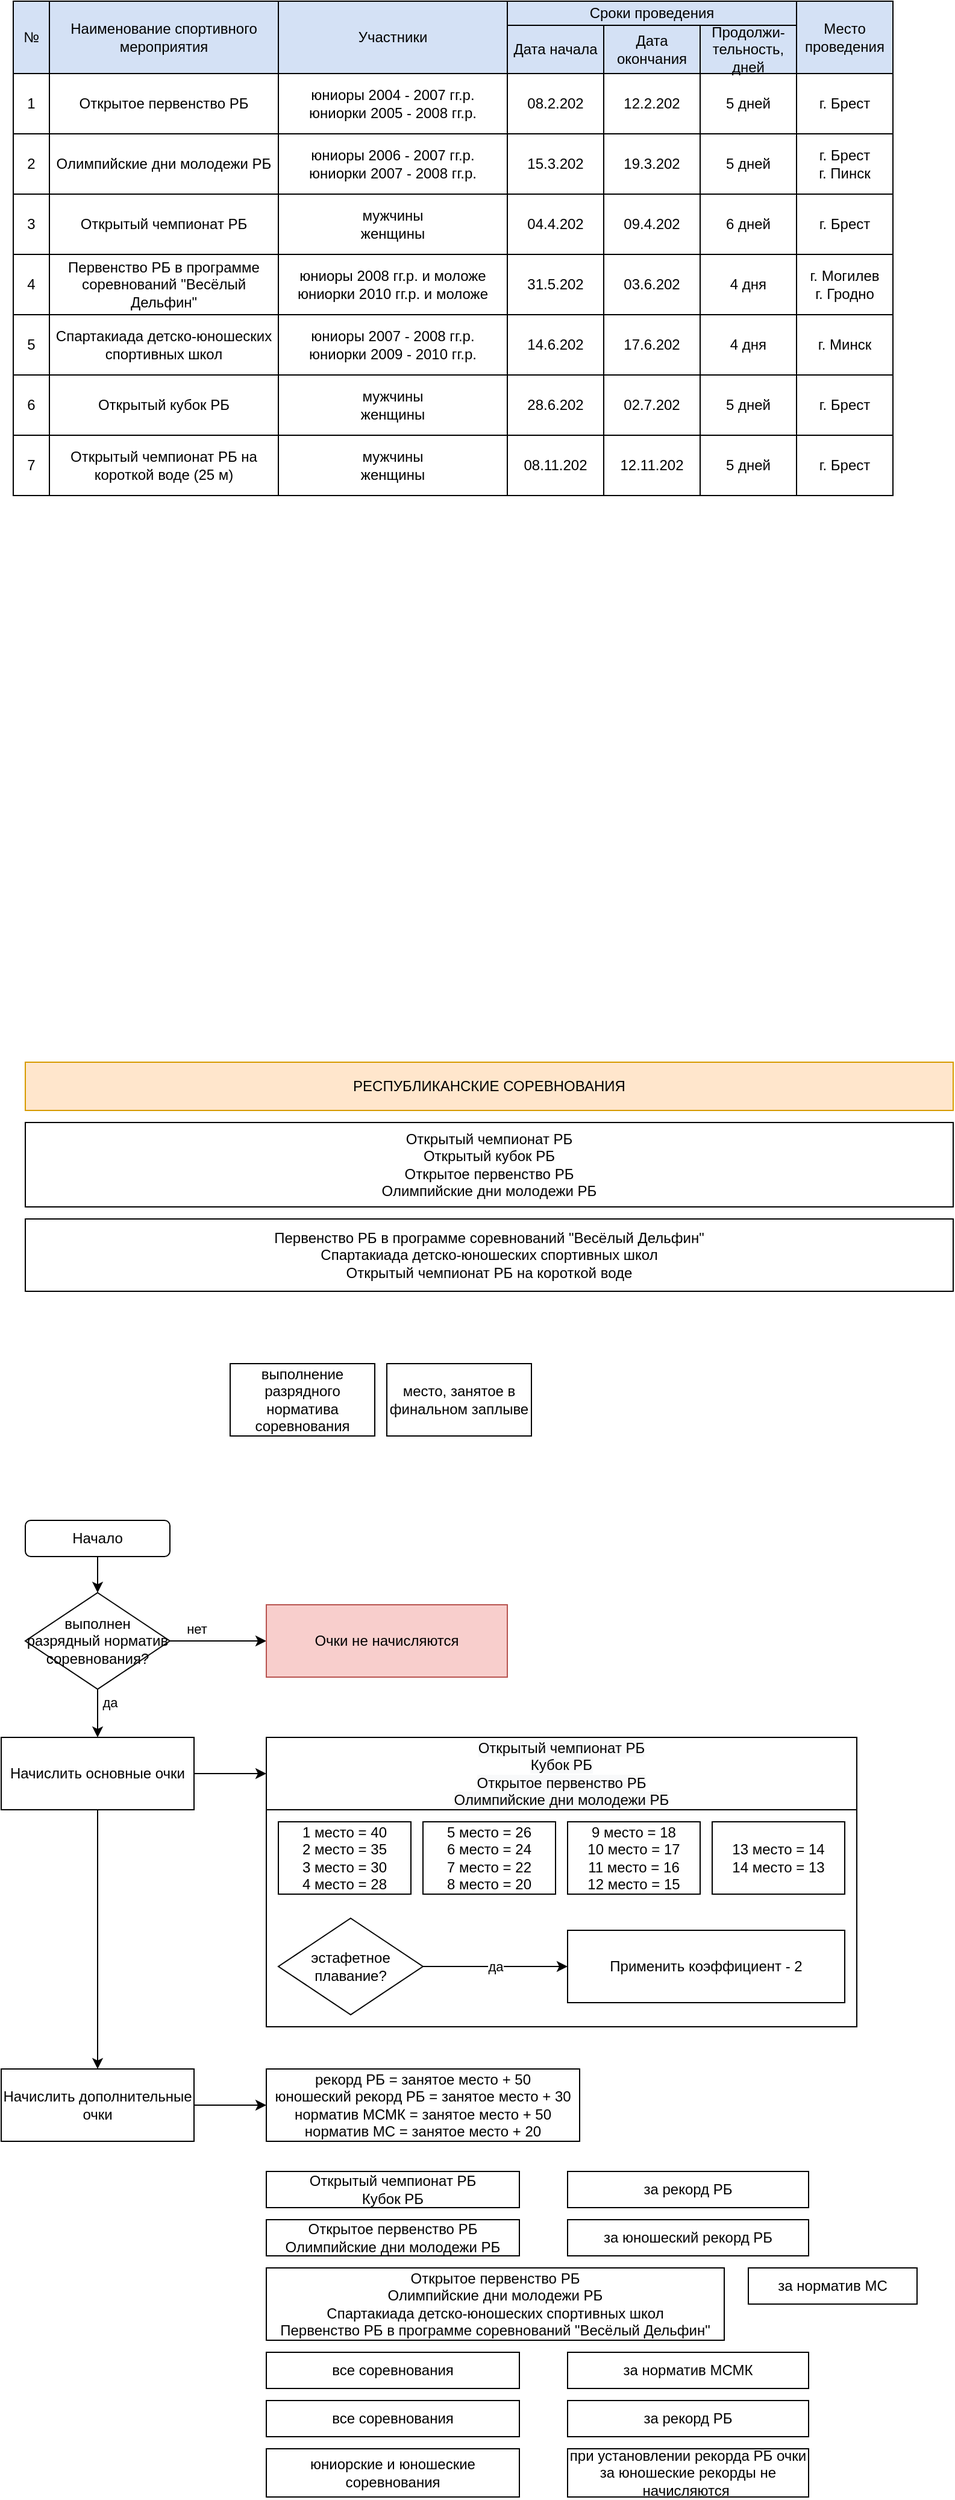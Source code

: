 <mxfile version="18.2.1" type="github" pages="2">
  <diagram id="1epVyEjdJScuvTORiYmE" name="Республиканские">
    <mxGraphModel dx="1038" dy="1708" grid="1" gridSize="10" guides="1" tooltips="1" connect="1" arrows="1" fold="1" page="1" pageScale="1" pageWidth="827" pageHeight="1169" math="0" shadow="0">
      <root>
        <mxCell id="0" />
        <mxCell id="1" parent="0" />
        <mxCell id="0UEoLD_UqMc9a8rCgnll-24" value="&lt;span style=&quot;&quot;&gt;&lt;br&gt;&lt;/span&gt;" style="rounded=0;whiteSpace=wrap;html=1;" parent="1" vertex="1">
          <mxGeometry x="230" y="340" width="490" height="180" as="geometry" />
        </mxCell>
        <mxCell id="kI0TXd6lDpyNc3GqcL8A-2" value="&lt;span style=&quot;&quot;&gt;выполнение разрядного норматива соревнования&lt;/span&gt;" style="rounded=0;whiteSpace=wrap;html=1;" parent="1" vertex="1">
          <mxGeometry x="200" y="-30" width="120" height="60" as="geometry" />
        </mxCell>
        <mxCell id="0UEoLD_UqMc9a8rCgnll-3" value="да" style="edgeStyle=orthogonalEdgeStyle;rounded=0;orthogonalLoop=1;jettySize=auto;html=1;entryX=0.5;entryY=0;entryDx=0;entryDy=0;" parent="1" source="0UEoLD_UqMc9a8rCgnll-1" target="0UEoLD_UqMc9a8rCgnll-31" edge="1">
          <mxGeometry x="-0.482" y="10" relative="1" as="geometry">
            <mxPoint x="90" y="290" as="targetPoint" />
            <mxPoint as="offset" />
          </mxGeometry>
        </mxCell>
        <mxCell id="0UEoLD_UqMc9a8rCgnll-5" style="edgeStyle=orthogonalEdgeStyle;rounded=0;orthogonalLoop=1;jettySize=auto;html=1;entryX=0;entryY=0.5;entryDx=0;entryDy=0;" parent="1" source="0UEoLD_UqMc9a8rCgnll-1" target="0UEoLD_UqMc9a8rCgnll-4" edge="1">
          <mxGeometry relative="1" as="geometry" />
        </mxCell>
        <mxCell id="0UEoLD_UqMc9a8rCgnll-6" value="нет" style="edgeLabel;html=1;align=center;verticalAlign=middle;resizable=0;points=[];" parent="0UEoLD_UqMc9a8rCgnll-5" vertex="1" connectable="0">
          <mxGeometry x="-0.362" y="-1" relative="1" as="geometry">
            <mxPoint x="-4" y="-11" as="offset" />
          </mxGeometry>
        </mxCell>
        <mxCell id="0UEoLD_UqMc9a8rCgnll-1" value="выполнен разрядный норматив соревнования?" style="rhombus;whiteSpace=wrap;html=1;" parent="1" vertex="1">
          <mxGeometry x="30" y="160" width="120" height="80" as="geometry" />
        </mxCell>
        <mxCell id="0UEoLD_UqMc9a8rCgnll-4" value="Очки не начисляются" style="rounded=30;whiteSpace=wrap;html=1;arcSize=30;fillColor=#f8cecc;strokeColor=#b85450;" parent="1" vertex="1">
          <mxGeometry x="230" y="170" width="200" height="60" as="geometry" />
        </mxCell>
        <mxCell id="0UEoLD_UqMc9a8rCgnll-8" value="&lt;span style=&quot;&quot;&gt;место, занятое в финальном заплыве&lt;/span&gt;" style="rounded=0;whiteSpace=wrap;html=1;" parent="1" vertex="1">
          <mxGeometry x="330" y="-30" width="120" height="60" as="geometry" />
        </mxCell>
        <mxCell id="0UEoLD_UqMc9a8rCgnll-10" style="edgeStyle=orthogonalEdgeStyle;rounded=0;orthogonalLoop=1;jettySize=auto;html=1;entryX=0.5;entryY=0;entryDx=0;entryDy=0;" parent="1" source="0UEoLD_UqMc9a8rCgnll-9" target="0UEoLD_UqMc9a8rCgnll-1" edge="1">
          <mxGeometry relative="1" as="geometry" />
        </mxCell>
        <mxCell id="0UEoLD_UqMc9a8rCgnll-9" value="Начало" style="rounded=1;whiteSpace=wrap;html=1;" parent="1" vertex="1">
          <mxGeometry x="30" y="100" width="120" height="30" as="geometry" />
        </mxCell>
        <mxCell id="0UEoLD_UqMc9a8rCgnll-11" value="&lt;meta charset=&quot;utf-8&quot;&gt;&lt;span style=&quot;color: rgb(0, 0, 0); font-family: Helvetica; font-size: 12px; font-style: normal; font-variant-ligatures: normal; font-variant-caps: normal; font-weight: 400; letter-spacing: normal; orphans: 2; text-align: center; text-indent: 0px; text-transform: none; widows: 2; word-spacing: 0px; -webkit-text-stroke-width: 0px; background-color: rgb(248, 249, 250); text-decoration-thickness: initial; text-decoration-style: initial; text-decoration-color: initial;&quot;&gt;Открытый чемпионат&amp;nbsp;&lt;/span&gt;&lt;span style=&quot;color: rgb(0, 0, 0); font-family: Helvetica; font-size: 12px; font-style: normal; font-variant-ligatures: normal; font-variant-caps: normal; font-weight: 400; letter-spacing: normal; orphans: 2; text-align: center; text-indent: 0px; text-transform: none; widows: 2; word-spacing: 0px; -webkit-text-stroke-width: 0px; background-color: rgb(248, 249, 250); text-decoration-thickness: initial; text-decoration-style: initial; text-decoration-color: initial; float: none; display: inline !important;&quot;&gt;РБ&lt;/span&gt;&lt;br style=&quot;color: rgb(0, 0, 0); font-family: Helvetica; font-size: 12px; font-style: normal; font-variant-ligatures: normal; font-variant-caps: normal; font-weight: 400; letter-spacing: normal; orphans: 2; text-align: center; text-indent: 0px; text-transform: none; widows: 2; word-spacing: 0px; -webkit-text-stroke-width: 0px; background-color: rgb(248, 249, 250); text-decoration-thickness: initial; text-decoration-style: initial; text-decoration-color: initial;&quot;&gt;&lt;span style=&quot;color: rgb(0, 0, 0); font-family: Helvetica; font-size: 12px; font-style: normal; font-variant-ligatures: normal; font-variant-caps: normal; font-weight: 400; letter-spacing: normal; orphans: 2; text-align: center; text-indent: 0px; text-transform: none; widows: 2; word-spacing: 0px; -webkit-text-stroke-width: 0px; background-color: rgb(248, 249, 250); text-decoration-thickness: initial; text-decoration-style: initial; text-decoration-color: initial;&quot;&gt;Кубок РБ&lt;br&gt;Открытое первенство РБ&lt;br&gt;Олимпийские дни молодежи РБ&lt;/span&gt;" style="rounded=0;whiteSpace=wrap;html=1;" parent="1" vertex="1">
          <mxGeometry x="230" y="280" width="490" height="60" as="geometry" />
        </mxCell>
        <mxCell id="0UEoLD_UqMc9a8rCgnll-13" value="1 место = 40&lt;br&gt;2 место = 35&lt;br&gt;3 место = 30&lt;br&gt;4 место = 28" style="rounded=0;whiteSpace=wrap;html=1;verticalAlign=middle;" parent="1" vertex="1">
          <mxGeometry x="240" y="350" width="110" height="60" as="geometry" />
        </mxCell>
        <mxCell id="0UEoLD_UqMc9a8rCgnll-14" value="&lt;span style=&quot;&quot;&gt;5 место = 26&lt;/span&gt;&lt;br style=&quot;&quot;&gt;&lt;span style=&quot;&quot;&gt;6 место = 24&lt;/span&gt;&lt;br style=&quot;&quot;&gt;&lt;span style=&quot;&quot;&gt;7 место = 22&lt;/span&gt;&lt;br style=&quot;&quot;&gt;&lt;span style=&quot;&quot;&gt;8 место = 20&lt;/span&gt;" style="rounded=0;whiteSpace=wrap;html=1;verticalAlign=middle;" parent="1" vertex="1">
          <mxGeometry x="360" y="350" width="110" height="60" as="geometry" />
        </mxCell>
        <mxCell id="0UEoLD_UqMc9a8rCgnll-15" value="&lt;span style=&quot;&quot;&gt;9 место = 18&lt;/span&gt;&lt;br style=&quot;&quot;&gt;&lt;span style=&quot;&quot;&gt;10 место = 17&lt;/span&gt;&lt;br style=&quot;&quot;&gt;&lt;span style=&quot;&quot;&gt;11 место = 16&lt;/span&gt;&lt;br style=&quot;&quot;&gt;&lt;span style=&quot;&quot;&gt;12 место = 15&lt;/span&gt;" style="rounded=0;whiteSpace=wrap;html=1;verticalAlign=middle;" parent="1" vertex="1">
          <mxGeometry x="480" y="350" width="110" height="60" as="geometry" />
        </mxCell>
        <mxCell id="0UEoLD_UqMc9a8rCgnll-16" value="&lt;span style=&quot;&quot;&gt;13 место = 14&lt;/span&gt;&lt;br style=&quot;&quot;&gt;&lt;span style=&quot;&quot;&gt;14 место = 13&lt;/span&gt;" style="rounded=0;whiteSpace=wrap;html=1;verticalAlign=middle;" parent="1" vertex="1">
          <mxGeometry x="600" y="350" width="110" height="60" as="geometry" />
        </mxCell>
        <mxCell id="0UEoLD_UqMc9a8rCgnll-17" value="&lt;span style=&quot;&quot;&gt;Применить коэффициент - 2&lt;br&gt;&lt;/span&gt;" style="rounded=0;whiteSpace=wrap;html=1;" parent="1" vertex="1">
          <mxGeometry x="480" y="440" width="230" height="60" as="geometry" />
        </mxCell>
        <mxCell id="0UEoLD_UqMc9a8rCgnll-19" value="да" style="edgeStyle=orthogonalEdgeStyle;rounded=0;orthogonalLoop=1;jettySize=auto;html=1;entryX=0;entryY=0.5;entryDx=0;entryDy=0;" parent="1" source="0UEoLD_UqMc9a8rCgnll-18" target="0UEoLD_UqMc9a8rCgnll-17" edge="1">
          <mxGeometry relative="1" as="geometry" />
        </mxCell>
        <mxCell id="0UEoLD_UqMc9a8rCgnll-18" value="эстафетное плавание?" style="rhombus;whiteSpace=wrap;html=1;" parent="1" vertex="1">
          <mxGeometry x="240" y="430" width="120" height="80" as="geometry" />
        </mxCell>
        <mxCell id="0UEoLD_UqMc9a8rCgnll-22" value="рекорд РБ = занятое место + 50&lt;br&gt;юношеский рекорд РБ = занятое место + 30&lt;br&gt;норматив МСМК = занятое место + 50&lt;br&gt;норматив МС = занятое место + 20" style="rounded=0;whiteSpace=wrap;html=1;verticalAlign=middle;align=center;" parent="1" vertex="1">
          <mxGeometry x="230" y="555" width="260" height="60" as="geometry" />
        </mxCell>
        <mxCell id="0UEoLD_UqMc9a8rCgnll-26" value="Открытый чемпионат&amp;nbsp;РБ&lt;br&gt;Открытый кубок РБ&lt;br&gt;Открытое первенство РБ&lt;br&gt;Олимпийские дни молодежи РБ" style="rounded=0;whiteSpace=wrap;html=1;" parent="1" vertex="1">
          <mxGeometry x="30" y="-230" width="770" height="70" as="geometry" />
        </mxCell>
        <mxCell id="0UEoLD_UqMc9a8rCgnll-27" value="Первенство РБ в программе соревнований&amp;nbsp;&quot;Весёлый Дельфин&quot;&lt;br&gt;Спартакиада детско-юношеских спортивных школ&lt;br&gt;Открытый чемпионат РБ на короткой воде" style="rounded=0;whiteSpace=wrap;html=1;" parent="1" vertex="1">
          <mxGeometry x="30" y="-150" width="770" height="60" as="geometry" />
        </mxCell>
        <mxCell id="0UEoLD_UqMc9a8rCgnll-28" value="РЕСПУБЛИКАНСКИЕ СОРЕВНОВАНИЯ" style="rounded=0;whiteSpace=wrap;html=1;labelBackgroundColor=none;fillColor=#ffe6cc;strokeColor=#d79b00;" parent="1" vertex="1">
          <mxGeometry x="30" y="-280" width="770" height="40" as="geometry" />
        </mxCell>
        <mxCell id="0UEoLD_UqMc9a8rCgnll-30" style="edgeStyle=orthogonalEdgeStyle;rounded=0;orthogonalLoop=1;jettySize=auto;html=1;entryX=0;entryY=0.5;entryDx=0;entryDy=0;" parent="1" source="0UEoLD_UqMc9a8rCgnll-29" target="0UEoLD_UqMc9a8rCgnll-22" edge="1">
          <mxGeometry relative="1" as="geometry" />
        </mxCell>
        <mxCell id="0UEoLD_UqMc9a8rCgnll-29" value="Начислить дополнительные очки" style="rounded=0;whiteSpace=wrap;html=1;verticalAlign=middle;align=center;" parent="1" vertex="1">
          <mxGeometry x="10" y="555" width="160" height="60" as="geometry" />
        </mxCell>
        <mxCell id="0UEoLD_UqMc9a8rCgnll-32" style="edgeStyle=orthogonalEdgeStyle;rounded=0;orthogonalLoop=1;jettySize=auto;html=1;entryX=0;entryY=0.5;entryDx=0;entryDy=0;" parent="1" source="0UEoLD_UqMc9a8rCgnll-31" target="0UEoLD_UqMc9a8rCgnll-11" edge="1">
          <mxGeometry relative="1" as="geometry" />
        </mxCell>
        <mxCell id="0UEoLD_UqMc9a8rCgnll-33" style="edgeStyle=orthogonalEdgeStyle;rounded=0;orthogonalLoop=1;jettySize=auto;html=1;entryX=0.5;entryY=0;entryDx=0;entryDy=0;" parent="1" source="0UEoLD_UqMc9a8rCgnll-31" target="0UEoLD_UqMc9a8rCgnll-29" edge="1">
          <mxGeometry relative="1" as="geometry" />
        </mxCell>
        <mxCell id="0UEoLD_UqMc9a8rCgnll-31" value="Начислить основные очки" style="rounded=0;whiteSpace=wrap;html=1;verticalAlign=middle;align=center;" parent="1" vertex="1">
          <mxGeometry x="10" y="280" width="160" height="60" as="geometry" />
        </mxCell>
        <mxCell id="0UEoLD_UqMc9a8rCgnll-36" value="за рекорд РБ" style="rounded=0;whiteSpace=wrap;html=1;verticalAlign=middle;align=center;" parent="1" vertex="1">
          <mxGeometry x="480" y="640" width="200" height="30" as="geometry" />
        </mxCell>
        <mxCell id="0UEoLD_UqMc9a8rCgnll-37" value="Открытый чемпионат&amp;nbsp;РБ&lt;br&gt;Кубок РБ" style="rounded=0;whiteSpace=wrap;html=1;verticalAlign=middle;align=center;" parent="1" vertex="1">
          <mxGeometry x="230" y="640" width="210" height="30" as="geometry" />
        </mxCell>
        <mxCell id="0UEoLD_UqMc9a8rCgnll-38" value="за юношеский рекорд РБ" style="rounded=0;whiteSpace=wrap;html=1;verticalAlign=middle;align=center;" parent="1" vertex="1">
          <mxGeometry x="480" y="680" width="200" height="30" as="geometry" />
        </mxCell>
        <mxCell id="0UEoLD_UqMc9a8rCgnll-39" value="за норматив МСМК" style="rounded=0;whiteSpace=wrap;html=1;verticalAlign=middle;align=center;" parent="1" vertex="1">
          <mxGeometry x="480" y="790" width="200" height="30" as="geometry" />
        </mxCell>
        <mxCell id="0UEoLD_UqMc9a8rCgnll-40" value="за норматив МС" style="rounded=0;whiteSpace=wrap;html=1;verticalAlign=middle;align=center;" parent="1" vertex="1">
          <mxGeometry x="630" y="720" width="140" height="30" as="geometry" />
        </mxCell>
        <mxCell id="0UEoLD_UqMc9a8rCgnll-41" value="&lt;span style=&quot;&quot;&gt;Открытое первенство РБ&lt;br&gt;Олимпийские дни молодежи РБ&lt;/span&gt;" style="rounded=0;whiteSpace=wrap;html=1;verticalAlign=middle;align=center;" parent="1" vertex="1">
          <mxGeometry x="230" y="680" width="210" height="30" as="geometry" />
        </mxCell>
        <mxCell id="avZdRZ_vdqqQ64pIBQn--3" value="юниорские и юношеские соревнования" style="rounded=0;whiteSpace=wrap;html=1;verticalAlign=middle;align=center;" parent="1" vertex="1">
          <mxGeometry x="230" y="870" width="210" height="40" as="geometry" />
        </mxCell>
        <mxCell id="avZdRZ_vdqqQ64pIBQn--4" value="при установлении рекорда РБ очки за юношеские рекорды не начисляются&amp;nbsp;" style="rounded=0;whiteSpace=wrap;html=1;verticalAlign=middle;align=center;" parent="1" vertex="1">
          <mxGeometry x="480" y="870" width="200" height="40" as="geometry" />
        </mxCell>
        <mxCell id="avZdRZ_vdqqQ64pIBQn--5" value="Открытое первенство РБ&lt;br&gt;Олимпийские дни молодежи РБ&lt;br&gt;Спартакиада детско-юношеских спортивных школ&lt;br&gt;Первенство РБ в программе соревнований&amp;nbsp;&quot;Весёлый Дельфин&quot;" style="rounded=0;whiteSpace=wrap;html=1;verticalAlign=middle;align=center;" parent="1" vertex="1">
          <mxGeometry x="230" y="720" width="380" height="60" as="geometry" />
        </mxCell>
        <mxCell id="avZdRZ_vdqqQ64pIBQn--6" value="за рекорд РБ" style="rounded=0;whiteSpace=wrap;html=1;verticalAlign=middle;align=center;" parent="1" vertex="1">
          <mxGeometry x="480" y="830" width="200" height="30" as="geometry" />
        </mxCell>
        <mxCell id="avZdRZ_vdqqQ64pIBQn--7" value="все соревнования" style="rounded=0;whiteSpace=wrap;html=1;verticalAlign=middle;align=center;" parent="1" vertex="1">
          <mxGeometry x="230" y="790" width="210" height="30" as="geometry" />
        </mxCell>
        <mxCell id="avZdRZ_vdqqQ64pIBQn--8" value="все соревнования" style="rounded=0;whiteSpace=wrap;html=1;verticalAlign=middle;align=center;" parent="1" vertex="1">
          <mxGeometry x="230" y="830" width="210" height="30" as="geometry" />
        </mxCell>
        <mxCell id="pMIyGP8yNN3Yacg1J5Pv-1" value="Открытое первенство РБ" style="rounded=0;whiteSpace=wrap;html=1;" vertex="1" parent="1">
          <mxGeometry x="50" y="-1100" width="190" height="50" as="geometry" />
        </mxCell>
        <mxCell id="pMIyGP8yNN3Yacg1J5Pv-3" value="Олимпийские дни молодежи РБ" style="rounded=0;whiteSpace=wrap;html=1;" vertex="1" parent="1">
          <mxGeometry x="50" y="-1050" width="190" height="50" as="geometry" />
        </mxCell>
        <mxCell id="pMIyGP8yNN3Yacg1J5Pv-4" value="Открытый чемпионат&amp;nbsp;РБ" style="rounded=0;whiteSpace=wrap;html=1;" vertex="1" parent="1">
          <mxGeometry x="50" y="-1000" width="190" height="50" as="geometry" />
        </mxCell>
        <mxCell id="pMIyGP8yNN3Yacg1J5Pv-5" value="Открытый кубок РБ" style="rounded=0;whiteSpace=wrap;html=1;" vertex="1" parent="1">
          <mxGeometry x="50" y="-850" width="190" height="50" as="geometry" />
        </mxCell>
        <mxCell id="pMIyGP8yNN3Yacg1J5Pv-6" value="Первенство РБ в программе соревнований&amp;nbsp;&quot;Весёлый Дельфин&quot;" style="rounded=0;whiteSpace=wrap;html=1;" vertex="1" parent="1">
          <mxGeometry x="50" y="-950" width="190" height="50" as="geometry" />
        </mxCell>
        <mxCell id="pMIyGP8yNN3Yacg1J5Pv-7" value="Спартакиада детско-юношеских спортивных школ" style="rounded=0;whiteSpace=wrap;html=1;" vertex="1" parent="1">
          <mxGeometry x="50" y="-900" width="190" height="50" as="geometry" />
        </mxCell>
        <mxCell id="pMIyGP8yNN3Yacg1J5Pv-8" value="Открытый чемпионат РБ на короткой воде (25 м)" style="rounded=0;whiteSpace=wrap;html=1;" vertex="1" parent="1">
          <mxGeometry x="50" y="-800" width="190" height="50" as="geometry" />
        </mxCell>
        <mxCell id="pMIyGP8yNN3Yacg1J5Pv-9" value="08.2.202" style="rounded=0;whiteSpace=wrap;html=1;" vertex="1" parent="1">
          <mxGeometry x="430" y="-1100" width="80" height="50" as="geometry" />
        </mxCell>
        <mxCell id="pMIyGP8yNN3Yacg1J5Pv-10" value="12.2.202" style="rounded=0;whiteSpace=wrap;html=1;" vertex="1" parent="1">
          <mxGeometry x="510" y="-1100" width="80" height="50" as="geometry" />
        </mxCell>
        <mxCell id="pMIyGP8yNN3Yacg1J5Pv-11" value="5 дней" style="rounded=0;whiteSpace=wrap;html=1;" vertex="1" parent="1">
          <mxGeometry x="590" y="-1100" width="80" height="50" as="geometry" />
        </mxCell>
        <mxCell id="pMIyGP8yNN3Yacg1J5Pv-12" value="г. Брест" style="rounded=0;whiteSpace=wrap;html=1;" vertex="1" parent="1">
          <mxGeometry x="670" y="-1100" width="80" height="50" as="geometry" />
        </mxCell>
        <mxCell id="pMIyGP8yNN3Yacg1J5Pv-13" value="15.3.202" style="rounded=0;whiteSpace=wrap;html=1;" vertex="1" parent="1">
          <mxGeometry x="430" y="-1050" width="80" height="50" as="geometry" />
        </mxCell>
        <mxCell id="pMIyGP8yNN3Yacg1J5Pv-14" value="19.3.202" style="rounded=0;whiteSpace=wrap;html=1;" vertex="1" parent="1">
          <mxGeometry x="510" y="-1050" width="80" height="50" as="geometry" />
        </mxCell>
        <mxCell id="pMIyGP8yNN3Yacg1J5Pv-15" value="5 дней" style="rounded=0;whiteSpace=wrap;html=1;" vertex="1" parent="1">
          <mxGeometry x="590" y="-1050" width="80" height="50" as="geometry" />
        </mxCell>
        <mxCell id="pMIyGP8yNN3Yacg1J5Pv-16" value="г. Брест&lt;br&gt;г. Пинск" style="rounded=0;whiteSpace=wrap;html=1;" vertex="1" parent="1">
          <mxGeometry x="670" y="-1050" width="80" height="50" as="geometry" />
        </mxCell>
        <mxCell id="pMIyGP8yNN3Yacg1J5Pv-17" value="04.4.202" style="rounded=0;whiteSpace=wrap;html=1;" vertex="1" parent="1">
          <mxGeometry x="430" y="-1000" width="80" height="50" as="geometry" />
        </mxCell>
        <mxCell id="pMIyGP8yNN3Yacg1J5Pv-18" value="09.4.202" style="rounded=0;whiteSpace=wrap;html=1;" vertex="1" parent="1">
          <mxGeometry x="510" y="-1000" width="80" height="50" as="geometry" />
        </mxCell>
        <mxCell id="pMIyGP8yNN3Yacg1J5Pv-19" value="6 дней" style="rounded=0;whiteSpace=wrap;html=1;" vertex="1" parent="1">
          <mxGeometry x="590" y="-1000" width="80" height="50" as="geometry" />
        </mxCell>
        <mxCell id="pMIyGP8yNN3Yacg1J5Pv-20" value="г. Брест" style="rounded=0;whiteSpace=wrap;html=1;" vertex="1" parent="1">
          <mxGeometry x="670" y="-1000" width="80" height="50" as="geometry" />
        </mxCell>
        <mxCell id="pMIyGP8yNN3Yacg1J5Pv-21" value="31.5.202" style="rounded=0;whiteSpace=wrap;html=1;" vertex="1" parent="1">
          <mxGeometry x="430" y="-950" width="80" height="50" as="geometry" />
        </mxCell>
        <mxCell id="pMIyGP8yNN3Yacg1J5Pv-22" value="03.6.202" style="rounded=0;whiteSpace=wrap;html=1;" vertex="1" parent="1">
          <mxGeometry x="510" y="-950" width="80" height="50" as="geometry" />
        </mxCell>
        <mxCell id="pMIyGP8yNN3Yacg1J5Pv-23" value="4 дня" style="rounded=0;whiteSpace=wrap;html=1;" vertex="1" parent="1">
          <mxGeometry x="590" y="-950" width="80" height="50" as="geometry" />
        </mxCell>
        <mxCell id="pMIyGP8yNN3Yacg1J5Pv-24" value="г. Могилев&lt;br&gt;г. Гродно&lt;br&gt;" style="rounded=0;whiteSpace=wrap;html=1;" vertex="1" parent="1">
          <mxGeometry x="670" y="-950" width="80" height="50" as="geometry" />
        </mxCell>
        <mxCell id="pMIyGP8yNN3Yacg1J5Pv-25" value="14.6.202" style="rounded=0;whiteSpace=wrap;html=1;" vertex="1" parent="1">
          <mxGeometry x="430" y="-900" width="80" height="50" as="geometry" />
        </mxCell>
        <mxCell id="pMIyGP8yNN3Yacg1J5Pv-26" value="17.6.202" style="rounded=0;whiteSpace=wrap;html=1;" vertex="1" parent="1">
          <mxGeometry x="510" y="-900" width="80" height="50" as="geometry" />
        </mxCell>
        <mxCell id="pMIyGP8yNN3Yacg1J5Pv-27" value="4 дня" style="rounded=0;whiteSpace=wrap;html=1;" vertex="1" parent="1">
          <mxGeometry x="590" y="-900" width="80" height="50" as="geometry" />
        </mxCell>
        <mxCell id="pMIyGP8yNN3Yacg1J5Pv-28" value="г. Минск" style="rounded=0;whiteSpace=wrap;html=1;" vertex="1" parent="1">
          <mxGeometry x="670" y="-900" width="80" height="50" as="geometry" />
        </mxCell>
        <mxCell id="pMIyGP8yNN3Yacg1J5Pv-29" value="28.6.202" style="rounded=0;whiteSpace=wrap;html=1;" vertex="1" parent="1">
          <mxGeometry x="430" y="-850" width="80" height="50" as="geometry" />
        </mxCell>
        <mxCell id="pMIyGP8yNN3Yacg1J5Pv-30" value="02.7.202" style="rounded=0;whiteSpace=wrap;html=1;" vertex="1" parent="1">
          <mxGeometry x="510" y="-850" width="80" height="50" as="geometry" />
        </mxCell>
        <mxCell id="pMIyGP8yNN3Yacg1J5Pv-31" value="5 дней" style="rounded=0;whiteSpace=wrap;html=1;" vertex="1" parent="1">
          <mxGeometry x="590" y="-850" width="80" height="50" as="geometry" />
        </mxCell>
        <mxCell id="pMIyGP8yNN3Yacg1J5Pv-32" value="г. Брест" style="rounded=0;whiteSpace=wrap;html=1;" vertex="1" parent="1">
          <mxGeometry x="670" y="-850" width="80" height="50" as="geometry" />
        </mxCell>
        <mxCell id="pMIyGP8yNN3Yacg1J5Pv-33" value="08.11.202" style="rounded=0;whiteSpace=wrap;html=1;" vertex="1" parent="1">
          <mxGeometry x="430" y="-800" width="80" height="50" as="geometry" />
        </mxCell>
        <mxCell id="pMIyGP8yNN3Yacg1J5Pv-34" value="12.11.202" style="rounded=0;whiteSpace=wrap;html=1;" vertex="1" parent="1">
          <mxGeometry x="510" y="-800" width="80" height="50" as="geometry" />
        </mxCell>
        <mxCell id="pMIyGP8yNN3Yacg1J5Pv-35" value="5 дней" style="rounded=0;whiteSpace=wrap;html=1;" vertex="1" parent="1">
          <mxGeometry x="590" y="-800" width="80" height="50" as="geometry" />
        </mxCell>
        <mxCell id="pMIyGP8yNN3Yacg1J5Pv-36" value="г. Брест" style="rounded=0;whiteSpace=wrap;html=1;" vertex="1" parent="1">
          <mxGeometry x="670" y="-800" width="80" height="50" as="geometry" />
        </mxCell>
        <mxCell id="pMIyGP8yNN3Yacg1J5Pv-37" value="юниоры 2004 - 2007 гг.р.&lt;br&gt;юниорки 2005 - 2008 гг.р." style="rounded=0;whiteSpace=wrap;html=1;" vertex="1" parent="1">
          <mxGeometry x="240" y="-1100" width="190" height="50" as="geometry" />
        </mxCell>
        <mxCell id="pMIyGP8yNN3Yacg1J5Pv-38" value="юниоры 2006 - 2007 гг.р.&lt;br&gt;юниорки 2007 - 2008 гг.р." style="rounded=0;whiteSpace=wrap;html=1;" vertex="1" parent="1">
          <mxGeometry x="240" y="-1050" width="190" height="50" as="geometry" />
        </mxCell>
        <mxCell id="pMIyGP8yNN3Yacg1J5Pv-39" value="мужчины&lt;br&gt;женщины" style="rounded=0;whiteSpace=wrap;html=1;" vertex="1" parent="1">
          <mxGeometry x="240" y="-1000" width="190" height="50" as="geometry" />
        </mxCell>
        <mxCell id="pMIyGP8yNN3Yacg1J5Pv-40" value="юниоры 2008 гг.р. и моложе&lt;br&gt;юниорки 2010 гг.р. и моложе" style="rounded=0;whiteSpace=wrap;html=1;" vertex="1" parent="1">
          <mxGeometry x="240" y="-950" width="190" height="50" as="geometry" />
        </mxCell>
        <mxCell id="pMIyGP8yNN3Yacg1J5Pv-41" value="юниоры 2007 - 2008 гг.р.&lt;br&gt;юниорки 2009 - 2010 гг.р." style="rounded=0;whiteSpace=wrap;html=1;" vertex="1" parent="1">
          <mxGeometry x="240" y="-900" width="190" height="50" as="geometry" />
        </mxCell>
        <mxCell id="pMIyGP8yNN3Yacg1J5Pv-42" value="мужчины&lt;br&gt;женщины" style="rounded=0;whiteSpace=wrap;html=1;" vertex="1" parent="1">
          <mxGeometry x="240" y="-850" width="190" height="50" as="geometry" />
        </mxCell>
        <mxCell id="pMIyGP8yNN3Yacg1J5Pv-43" value="мужчины&lt;br&gt;женщины" style="rounded=0;whiteSpace=wrap;html=1;" vertex="1" parent="1">
          <mxGeometry x="240" y="-800" width="190" height="50" as="geometry" />
        </mxCell>
        <mxCell id="pMIyGP8yNN3Yacg1J5Pv-44" value="Наименование спортивного мероприятия" style="rounded=0;whiteSpace=wrap;html=1;fillColor=#D4E1F5;" vertex="1" parent="1">
          <mxGeometry x="50" y="-1160" width="190" height="60" as="geometry" />
        </mxCell>
        <mxCell id="pMIyGP8yNN3Yacg1J5Pv-45" value="Дата начала" style="rounded=0;whiteSpace=wrap;html=1;fillColor=#D4E1F5;" vertex="1" parent="1">
          <mxGeometry x="430" y="-1140" width="80" height="40" as="geometry" />
        </mxCell>
        <mxCell id="pMIyGP8yNN3Yacg1J5Pv-46" value="Дата окончания" style="rounded=0;whiteSpace=wrap;html=1;fillColor=#D4E1F5;" vertex="1" parent="1">
          <mxGeometry x="510" y="-1140" width="80" height="40" as="geometry" />
        </mxCell>
        <mxCell id="pMIyGP8yNN3Yacg1J5Pv-47" value="Продолжи-тельность,&lt;br&gt;дней" style="rounded=0;whiteSpace=wrap;html=1;fillColor=#D4E1F5;" vertex="1" parent="1">
          <mxGeometry x="590" y="-1140" width="80" height="40" as="geometry" />
        </mxCell>
        <mxCell id="pMIyGP8yNN3Yacg1J5Pv-48" value="Место проведения" style="rounded=0;whiteSpace=wrap;html=1;fillColor=#D4E1F5;" vertex="1" parent="1">
          <mxGeometry x="670" y="-1160" width="80" height="60" as="geometry" />
        </mxCell>
        <mxCell id="pMIyGP8yNN3Yacg1J5Pv-49" value="Участники" style="rounded=0;whiteSpace=wrap;html=1;fillColor=#D4E1F5;" vertex="1" parent="1">
          <mxGeometry x="240" y="-1160" width="190" height="60" as="geometry" />
        </mxCell>
        <mxCell id="pMIyGP8yNN3Yacg1J5Pv-50" value="Сроки проведения" style="rounded=0;whiteSpace=wrap;html=1;fillColor=#D4E1F5;" vertex="1" parent="1">
          <mxGeometry x="430" y="-1160" width="240" height="20" as="geometry" />
        </mxCell>
        <mxCell id="pMIyGP8yNN3Yacg1J5Pv-51" value="1" style="rounded=0;whiteSpace=wrap;html=1;" vertex="1" parent="1">
          <mxGeometry x="20" y="-1100" width="30" height="50" as="geometry" />
        </mxCell>
        <mxCell id="pMIyGP8yNN3Yacg1J5Pv-52" value="2" style="rounded=0;whiteSpace=wrap;html=1;" vertex="1" parent="1">
          <mxGeometry x="20" y="-1050" width="30" height="50" as="geometry" />
        </mxCell>
        <mxCell id="pMIyGP8yNN3Yacg1J5Pv-53" value="3" style="rounded=0;whiteSpace=wrap;html=1;" vertex="1" parent="1">
          <mxGeometry x="20" y="-1000" width="30" height="50" as="geometry" />
        </mxCell>
        <mxCell id="pMIyGP8yNN3Yacg1J5Pv-54" value="6" style="rounded=0;whiteSpace=wrap;html=1;" vertex="1" parent="1">
          <mxGeometry x="20" y="-850" width="30" height="50" as="geometry" />
        </mxCell>
        <mxCell id="pMIyGP8yNN3Yacg1J5Pv-55" value="4" style="rounded=0;whiteSpace=wrap;html=1;" vertex="1" parent="1">
          <mxGeometry x="20" y="-950" width="30" height="50" as="geometry" />
        </mxCell>
        <mxCell id="pMIyGP8yNN3Yacg1J5Pv-56" value="5" style="rounded=0;whiteSpace=wrap;html=1;" vertex="1" parent="1">
          <mxGeometry x="20" y="-900" width="30" height="50" as="geometry" />
        </mxCell>
        <mxCell id="pMIyGP8yNN3Yacg1J5Pv-57" value="7" style="rounded=0;whiteSpace=wrap;html=1;" vertex="1" parent="1">
          <mxGeometry x="20" y="-800" width="30" height="50" as="geometry" />
        </mxCell>
        <mxCell id="pMIyGP8yNN3Yacg1J5Pv-58" value="№" style="rounded=0;whiteSpace=wrap;html=1;fillColor=#D4E1F5;" vertex="1" parent="1">
          <mxGeometry x="20" y="-1160" width="30" height="60" as="geometry" />
        </mxCell>
      </root>
    </mxGraphModel>
  </diagram>
  <diagram id="TI1xsmPVqGKV5VYeGKD1" name="Городские">
    <mxGraphModel dx="1038" dy="481" grid="1" gridSize="10" guides="1" tooltips="1" connect="1" arrows="1" fold="1" page="1" pageScale="1" pageWidth="827" pageHeight="1169" math="0" shadow="0">
      <root>
        <mxCell id="0" />
        <mxCell id="1" parent="0" />
      </root>
    </mxGraphModel>
  </diagram>
</mxfile>
